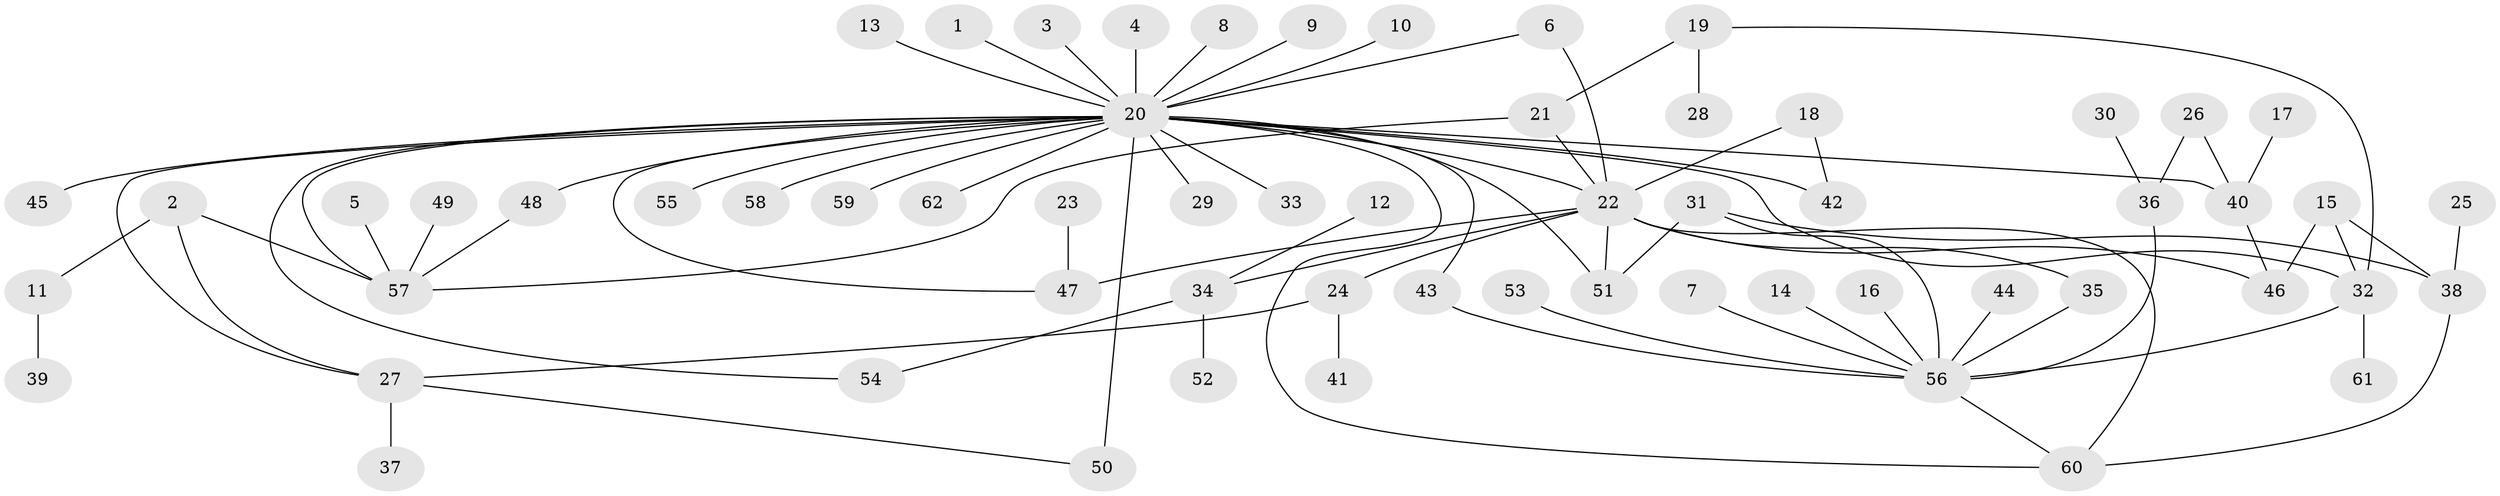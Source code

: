 // original degree distribution, {32: 0.008130081300813009, 7: 0.008130081300813009, 3: 0.08130081300813008, 4: 0.06504065040650407, 1: 0.5203252032520326, 8: 0.008130081300813009, 6: 0.032520325203252036, 2: 0.24390243902439024, 5: 0.016260162601626018, 14: 0.008130081300813009, 13: 0.008130081300813009}
// Generated by graph-tools (version 1.1) at 2025/01/03/09/25 03:01:51]
// undirected, 62 vertices, 82 edges
graph export_dot {
graph [start="1"]
  node [color=gray90,style=filled];
  1;
  2;
  3;
  4;
  5;
  6;
  7;
  8;
  9;
  10;
  11;
  12;
  13;
  14;
  15;
  16;
  17;
  18;
  19;
  20;
  21;
  22;
  23;
  24;
  25;
  26;
  27;
  28;
  29;
  30;
  31;
  32;
  33;
  34;
  35;
  36;
  37;
  38;
  39;
  40;
  41;
  42;
  43;
  44;
  45;
  46;
  47;
  48;
  49;
  50;
  51;
  52;
  53;
  54;
  55;
  56;
  57;
  58;
  59;
  60;
  61;
  62;
  1 -- 20 [weight=1.0];
  2 -- 11 [weight=1.0];
  2 -- 27 [weight=1.0];
  2 -- 57 [weight=1.0];
  3 -- 20 [weight=1.0];
  4 -- 20 [weight=1.0];
  5 -- 57 [weight=1.0];
  6 -- 20 [weight=1.0];
  6 -- 22 [weight=1.0];
  7 -- 56 [weight=1.0];
  8 -- 20 [weight=1.0];
  9 -- 20 [weight=1.0];
  10 -- 20 [weight=1.0];
  11 -- 39 [weight=1.0];
  12 -- 34 [weight=1.0];
  13 -- 20 [weight=1.0];
  14 -- 56 [weight=1.0];
  15 -- 32 [weight=2.0];
  15 -- 38 [weight=1.0];
  15 -- 46 [weight=1.0];
  16 -- 56 [weight=1.0];
  17 -- 40 [weight=1.0];
  18 -- 22 [weight=1.0];
  18 -- 42 [weight=1.0];
  19 -- 21 [weight=1.0];
  19 -- 28 [weight=1.0];
  19 -- 32 [weight=1.0];
  20 -- 22 [weight=1.0];
  20 -- 27 [weight=1.0];
  20 -- 29 [weight=1.0];
  20 -- 32 [weight=2.0];
  20 -- 33 [weight=1.0];
  20 -- 40 [weight=1.0];
  20 -- 42 [weight=1.0];
  20 -- 43 [weight=1.0];
  20 -- 45 [weight=1.0];
  20 -- 47 [weight=1.0];
  20 -- 48 [weight=1.0];
  20 -- 50 [weight=1.0];
  20 -- 51 [weight=1.0];
  20 -- 54 [weight=1.0];
  20 -- 55 [weight=1.0];
  20 -- 57 [weight=1.0];
  20 -- 58 [weight=2.0];
  20 -- 59 [weight=1.0];
  20 -- 60 [weight=1.0];
  20 -- 62 [weight=1.0];
  21 -- 22 [weight=1.0];
  21 -- 57 [weight=1.0];
  22 -- 24 [weight=1.0];
  22 -- 34 [weight=1.0];
  22 -- 35 [weight=1.0];
  22 -- 46 [weight=1.0];
  22 -- 47 [weight=1.0];
  22 -- 51 [weight=1.0];
  22 -- 60 [weight=1.0];
  23 -- 47 [weight=1.0];
  24 -- 27 [weight=1.0];
  24 -- 41 [weight=1.0];
  25 -- 38 [weight=1.0];
  26 -- 36 [weight=1.0];
  26 -- 40 [weight=1.0];
  27 -- 37 [weight=1.0];
  27 -- 50 [weight=1.0];
  30 -- 36 [weight=1.0];
  31 -- 38 [weight=1.0];
  31 -- 51 [weight=1.0];
  31 -- 56 [weight=1.0];
  32 -- 56 [weight=1.0];
  32 -- 61 [weight=1.0];
  34 -- 52 [weight=1.0];
  34 -- 54 [weight=1.0];
  35 -- 56 [weight=1.0];
  36 -- 56 [weight=1.0];
  38 -- 60 [weight=1.0];
  40 -- 46 [weight=1.0];
  43 -- 56 [weight=1.0];
  44 -- 56 [weight=1.0];
  48 -- 57 [weight=1.0];
  49 -- 57 [weight=1.0];
  53 -- 56 [weight=1.0];
  56 -- 60 [weight=1.0];
}

